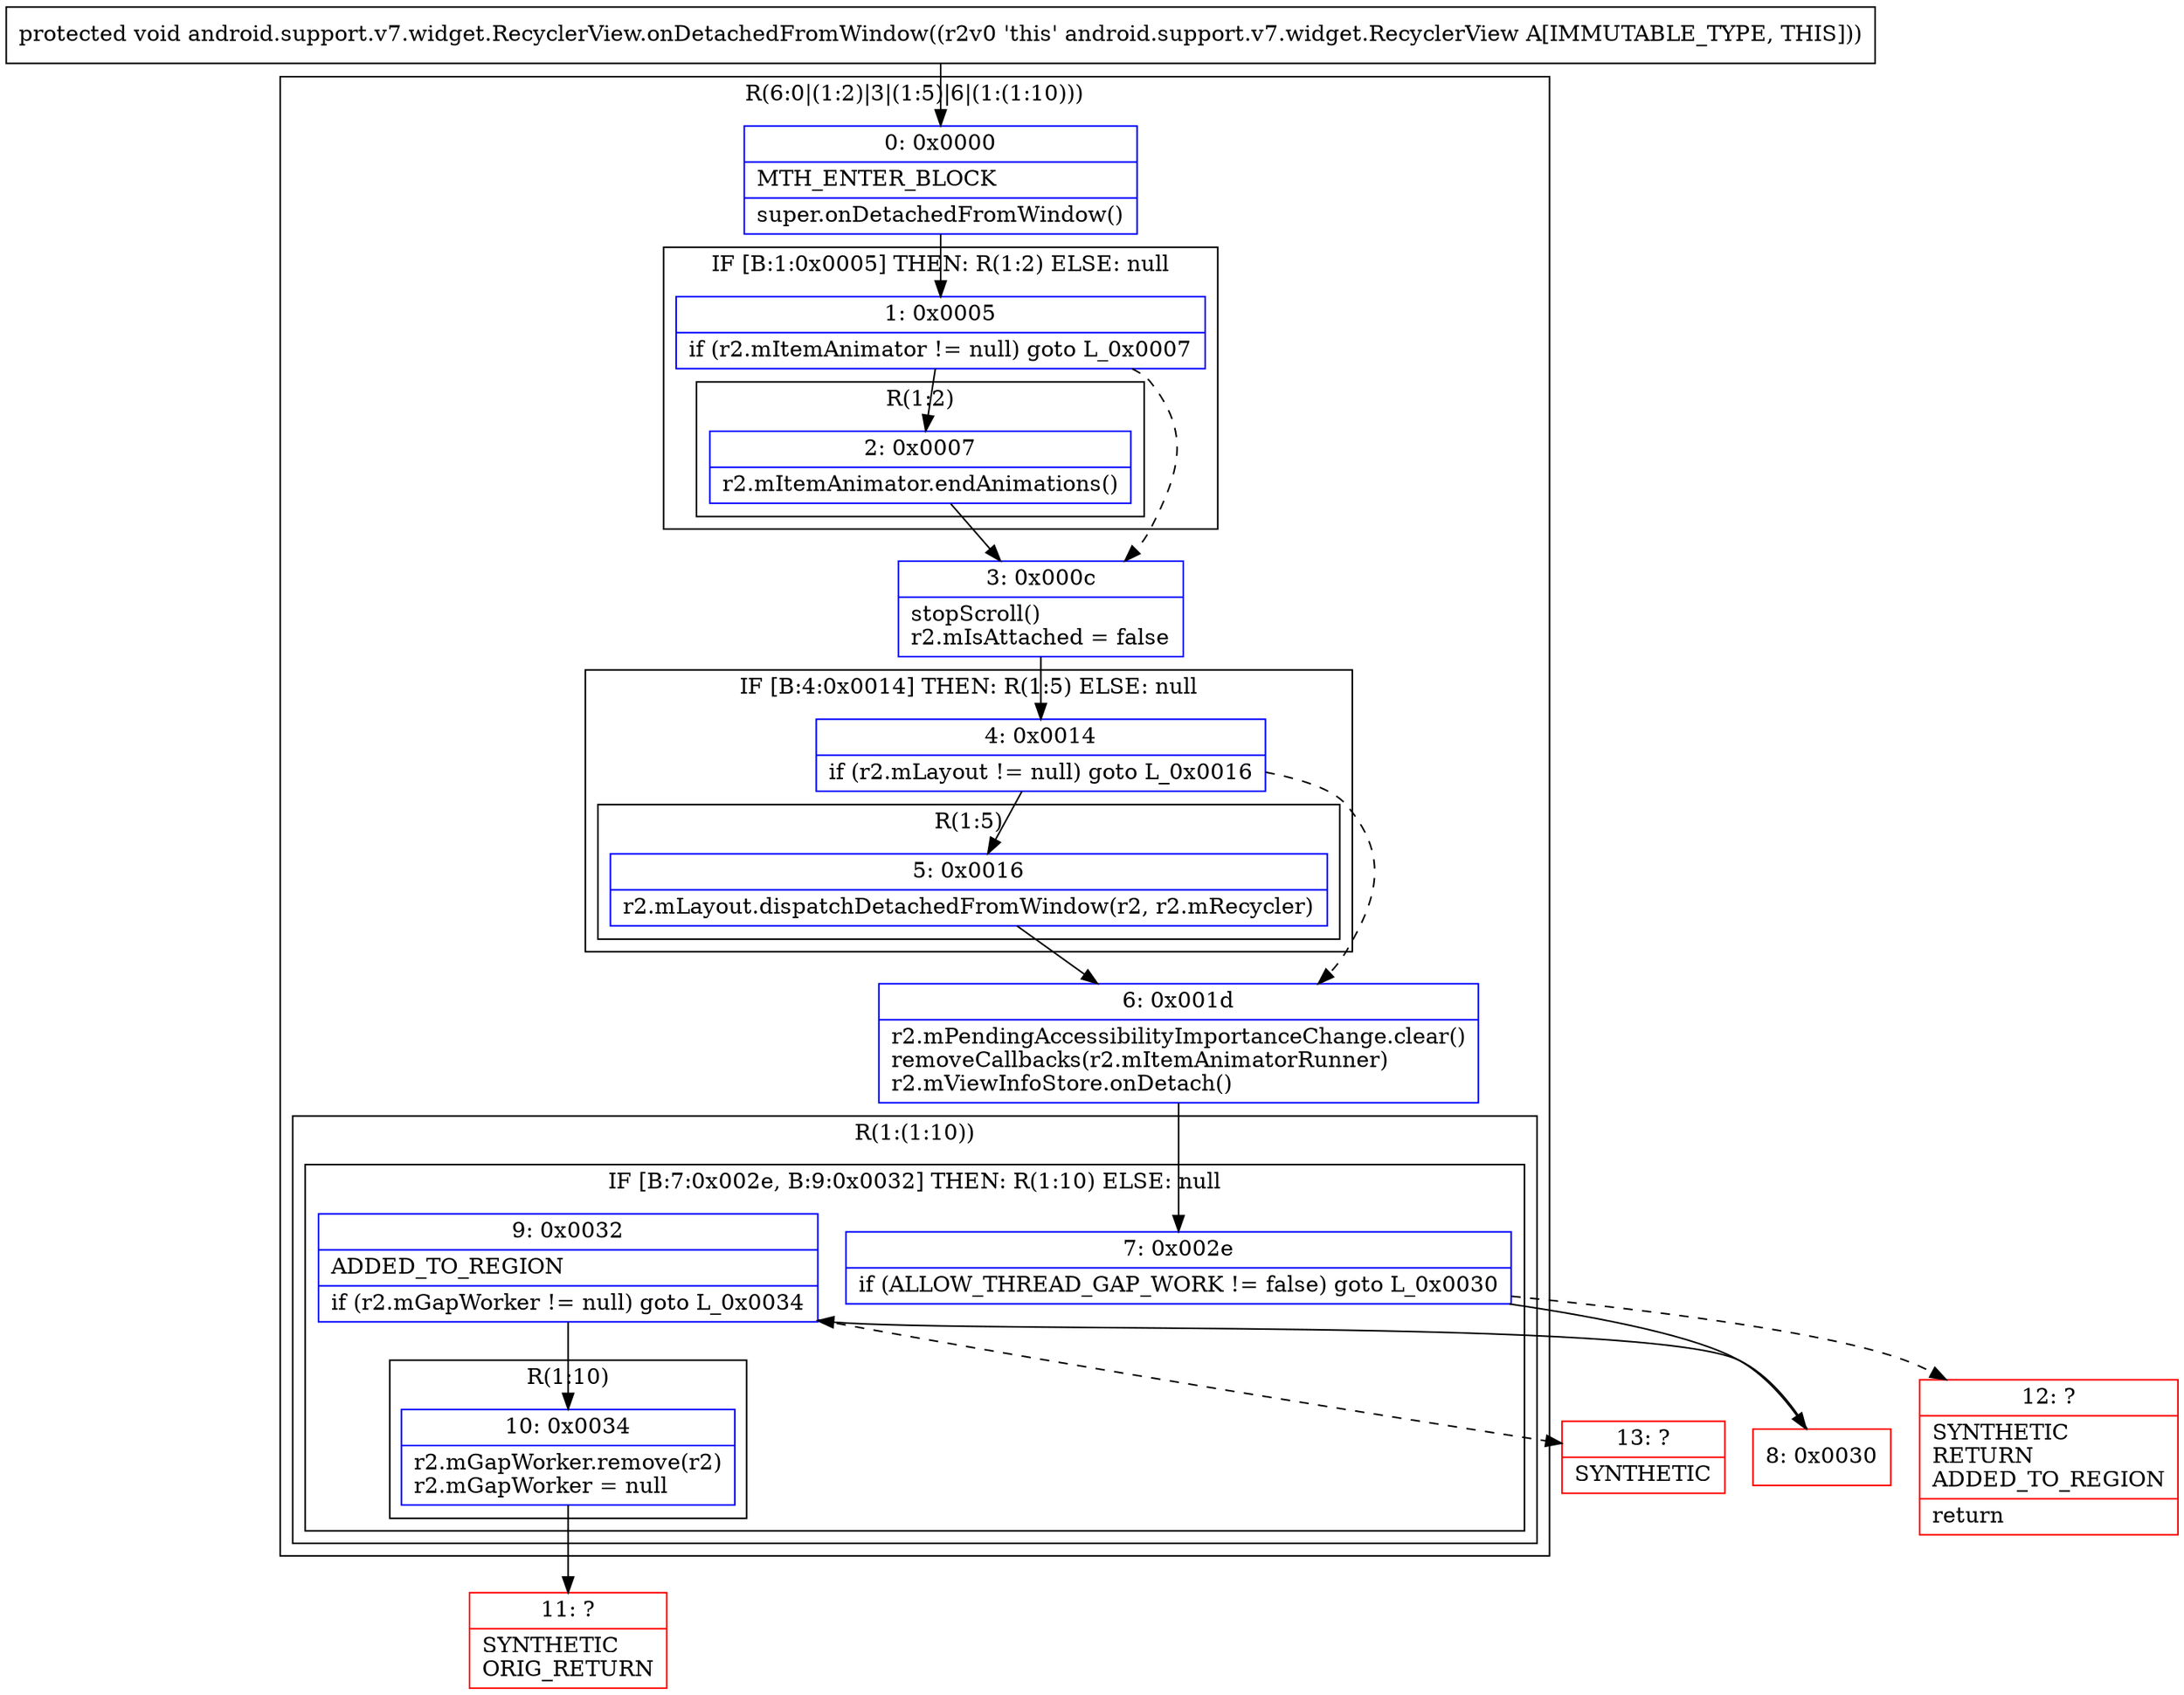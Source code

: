 digraph "CFG forandroid.support.v7.widget.RecyclerView.onDetachedFromWindow()V" {
subgraph cluster_Region_1185748665 {
label = "R(6:0|(1:2)|3|(1:5)|6|(1:(1:10)))";
node [shape=record,color=blue];
Node_0 [shape=record,label="{0\:\ 0x0000|MTH_ENTER_BLOCK\l|super.onDetachedFromWindow()\l}"];
subgraph cluster_IfRegion_986172756 {
label = "IF [B:1:0x0005] THEN: R(1:2) ELSE: null";
node [shape=record,color=blue];
Node_1 [shape=record,label="{1\:\ 0x0005|if (r2.mItemAnimator != null) goto L_0x0007\l}"];
subgraph cluster_Region_387870894 {
label = "R(1:2)";
node [shape=record,color=blue];
Node_2 [shape=record,label="{2\:\ 0x0007|r2.mItemAnimator.endAnimations()\l}"];
}
}
Node_3 [shape=record,label="{3\:\ 0x000c|stopScroll()\lr2.mIsAttached = false\l}"];
subgraph cluster_IfRegion_1597688707 {
label = "IF [B:4:0x0014] THEN: R(1:5) ELSE: null";
node [shape=record,color=blue];
Node_4 [shape=record,label="{4\:\ 0x0014|if (r2.mLayout != null) goto L_0x0016\l}"];
subgraph cluster_Region_1896617475 {
label = "R(1:5)";
node [shape=record,color=blue];
Node_5 [shape=record,label="{5\:\ 0x0016|r2.mLayout.dispatchDetachedFromWindow(r2, r2.mRecycler)\l}"];
}
}
Node_6 [shape=record,label="{6\:\ 0x001d|r2.mPendingAccessibilityImportanceChange.clear()\lremoveCallbacks(r2.mItemAnimatorRunner)\lr2.mViewInfoStore.onDetach()\l}"];
subgraph cluster_Region_1973798939 {
label = "R(1:(1:10))";
node [shape=record,color=blue];
subgraph cluster_IfRegion_291130625 {
label = "IF [B:7:0x002e, B:9:0x0032] THEN: R(1:10) ELSE: null";
node [shape=record,color=blue];
Node_7 [shape=record,label="{7\:\ 0x002e|if (ALLOW_THREAD_GAP_WORK != false) goto L_0x0030\l}"];
Node_9 [shape=record,label="{9\:\ 0x0032|ADDED_TO_REGION\l|if (r2.mGapWorker != null) goto L_0x0034\l}"];
subgraph cluster_Region_406186618 {
label = "R(1:10)";
node [shape=record,color=blue];
Node_10 [shape=record,label="{10\:\ 0x0034|r2.mGapWorker.remove(r2)\lr2.mGapWorker = null\l}"];
}
}
}
}
Node_8 [shape=record,color=red,label="{8\:\ 0x0030}"];
Node_11 [shape=record,color=red,label="{11\:\ ?|SYNTHETIC\lORIG_RETURN\l}"];
Node_12 [shape=record,color=red,label="{12\:\ ?|SYNTHETIC\lRETURN\lADDED_TO_REGION\l|return\l}"];
Node_13 [shape=record,color=red,label="{13\:\ ?|SYNTHETIC\l}"];
MethodNode[shape=record,label="{protected void android.support.v7.widget.RecyclerView.onDetachedFromWindow((r2v0 'this' android.support.v7.widget.RecyclerView A[IMMUTABLE_TYPE, THIS])) }"];
MethodNode -> Node_0;
Node_0 -> Node_1;
Node_1 -> Node_2;
Node_1 -> Node_3[style=dashed];
Node_2 -> Node_3;
Node_3 -> Node_4;
Node_4 -> Node_5;
Node_4 -> Node_6[style=dashed];
Node_5 -> Node_6;
Node_6 -> Node_7;
Node_7 -> Node_8;
Node_7 -> Node_12[style=dashed];
Node_9 -> Node_10;
Node_9 -> Node_13[style=dashed];
Node_10 -> Node_11;
Node_8 -> Node_9;
}

